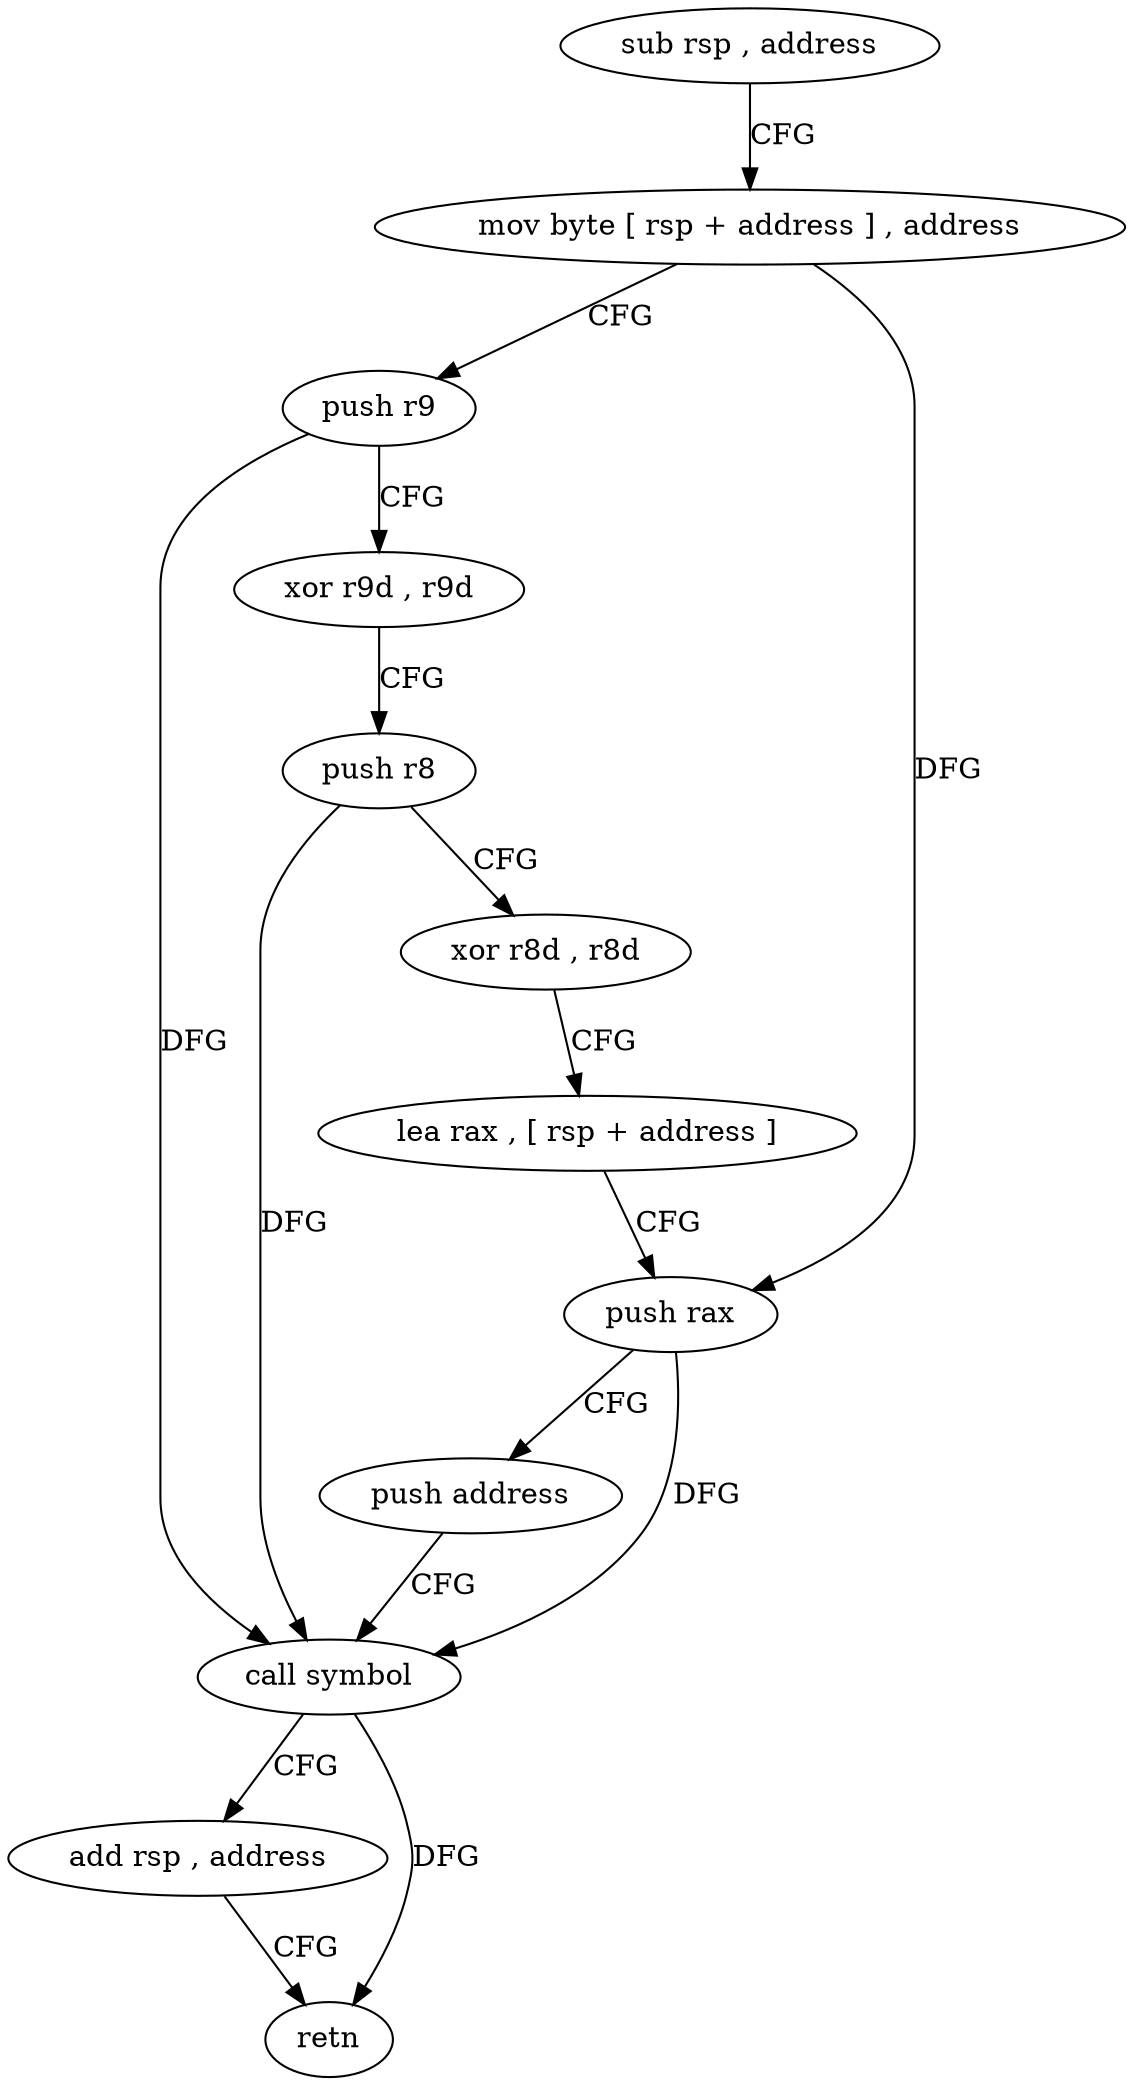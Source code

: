 digraph "func" {
"191392" [label = "sub rsp , address" ]
"191396" [label = "mov byte [ rsp + address ] , address" ]
"191401" [label = "push r9" ]
"191403" [label = "xor r9d , r9d" ]
"191406" [label = "push r8" ]
"191408" [label = "xor r8d , r8d" ]
"191411" [label = "lea rax , [ rsp + address ]" ]
"191416" [label = "push rax" ]
"191417" [label = "push address" ]
"191419" [label = "call symbol" ]
"191424" [label = "add rsp , address" ]
"191428" [label = "retn" ]
"191392" -> "191396" [ label = "CFG" ]
"191396" -> "191401" [ label = "CFG" ]
"191396" -> "191416" [ label = "DFG" ]
"191401" -> "191403" [ label = "CFG" ]
"191401" -> "191419" [ label = "DFG" ]
"191403" -> "191406" [ label = "CFG" ]
"191406" -> "191408" [ label = "CFG" ]
"191406" -> "191419" [ label = "DFG" ]
"191408" -> "191411" [ label = "CFG" ]
"191411" -> "191416" [ label = "CFG" ]
"191416" -> "191417" [ label = "CFG" ]
"191416" -> "191419" [ label = "DFG" ]
"191417" -> "191419" [ label = "CFG" ]
"191419" -> "191424" [ label = "CFG" ]
"191419" -> "191428" [ label = "DFG" ]
"191424" -> "191428" [ label = "CFG" ]
}
